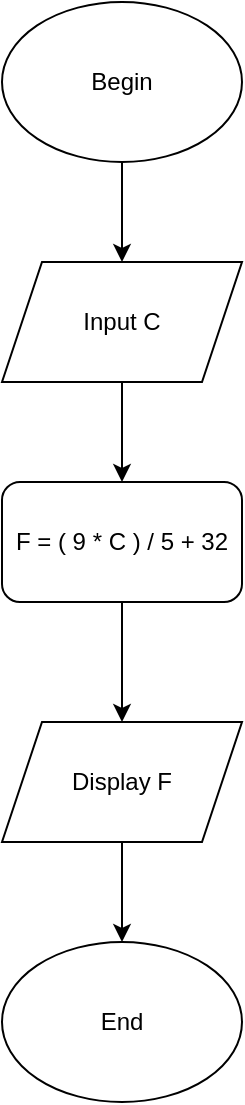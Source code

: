 <mxfile version="15.6.5" type="device" pages="6"><diagram id="C5RBs43oDa-KdzZeNtuy" name="Page-1"><mxGraphModel dx="1038" dy="585" grid="1" gridSize="10" guides="1" tooltips="1" connect="1" arrows="1" fold="1" page="1" pageScale="1" pageWidth="827" pageHeight="1169" math="0" shadow="0"><root><mxCell id="WIyWlLk6GJQsqaUBKTNV-0"/><mxCell id="WIyWlLk6GJQsqaUBKTNV-1" parent="WIyWlLk6GJQsqaUBKTNV-0"/><mxCell id="9GTMAwV6-kuohuKrWOSc-0" value="Begin" style="ellipse;whiteSpace=wrap;html=1;" parent="WIyWlLk6GJQsqaUBKTNV-1" vertex="1"><mxGeometry x="354" y="40" width="120" height="80" as="geometry"/></mxCell><mxCell id="9GTMAwV6-kuohuKrWOSc-3" value="" style="endArrow=classic;html=1;rounded=0;exitX=0.5;exitY=1;exitDx=0;exitDy=0;" parent="WIyWlLk6GJQsqaUBKTNV-1" source="9GTMAwV6-kuohuKrWOSc-0" edge="1"><mxGeometry width="50" height="50" relative="1" as="geometry"><mxPoint x="390" y="180" as="sourcePoint"/><mxPoint x="414" y="170" as="targetPoint"/></mxGeometry></mxCell><mxCell id="9GTMAwV6-kuohuKrWOSc-4" value="Input C" style="shape=parallelogram;perimeter=parallelogramPerimeter;whiteSpace=wrap;html=1;fixedSize=1;" parent="WIyWlLk6GJQsqaUBKTNV-1" vertex="1"><mxGeometry x="354" y="170" width="120" height="60" as="geometry"/></mxCell><mxCell id="9GTMAwV6-kuohuKrWOSc-5" value="F = ( 9 * C ) / 5 + 32" style="rounded=1;whiteSpace=wrap;html=1;" parent="WIyWlLk6GJQsqaUBKTNV-1" vertex="1"><mxGeometry x="354" y="280" width="120" height="60" as="geometry"/></mxCell><mxCell id="9GTMAwV6-kuohuKrWOSc-6" value="" style="endArrow=classic;html=1;rounded=0;exitX=0.5;exitY=1;exitDx=0;exitDy=0;entryX=0.5;entryY=0;entryDx=0;entryDy=0;" parent="WIyWlLk6GJQsqaUBKTNV-1" source="9GTMAwV6-kuohuKrWOSc-4" target="9GTMAwV6-kuohuKrWOSc-5" edge="1"><mxGeometry width="50" height="50" relative="1" as="geometry"><mxPoint x="424" y="130" as="sourcePoint"/><mxPoint x="424" y="180" as="targetPoint"/></mxGeometry></mxCell><mxCell id="9GTMAwV6-kuohuKrWOSc-7" value="" style="endArrow=classic;html=1;rounded=0;exitX=0.5;exitY=1;exitDx=0;exitDy=0;" parent="WIyWlLk6GJQsqaUBKTNV-1" source="9GTMAwV6-kuohuKrWOSc-5" edge="1"><mxGeometry width="50" height="50" relative="1" as="geometry"><mxPoint x="390" y="390" as="sourcePoint"/><mxPoint x="414" y="400" as="targetPoint"/></mxGeometry></mxCell><mxCell id="9GTMAwV6-kuohuKrWOSc-8" value="Display F" style="shape=parallelogram;perimeter=parallelogramPerimeter;whiteSpace=wrap;html=1;fixedSize=1;" parent="WIyWlLk6GJQsqaUBKTNV-1" vertex="1"><mxGeometry x="354" y="400" width="120" height="60" as="geometry"/></mxCell><mxCell id="9GTMAwV6-kuohuKrWOSc-9" value="End" style="ellipse;whiteSpace=wrap;html=1;" parent="WIyWlLk6GJQsqaUBKTNV-1" vertex="1"><mxGeometry x="354" y="510" width="120" height="80" as="geometry"/></mxCell><mxCell id="9GTMAwV6-kuohuKrWOSc-10" value="" style="endArrow=classic;html=1;rounded=0;exitX=0.5;exitY=1;exitDx=0;exitDy=0;entryX=0.5;entryY=0;entryDx=0;entryDy=0;" parent="WIyWlLk6GJQsqaUBKTNV-1" source="9GTMAwV6-kuohuKrWOSc-8" target="9GTMAwV6-kuohuKrWOSc-9" edge="1"><mxGeometry width="50" height="50" relative="1" as="geometry"><mxPoint x="400" y="520" as="sourcePoint"/><mxPoint x="450" y="470" as="targetPoint"/></mxGeometry></mxCell></root></mxGraphModel></diagram><diagram id="3W6qkwZcQA-bN4nhOahD" name="Page-2"><mxGraphModel dx="1038" dy="585" grid="1" gridSize="10" guides="1" tooltips="1" connect="1" arrows="1" fold="1" page="1" pageScale="1" pageWidth="827" pageHeight="1169" math="0" shadow="0"><root><mxCell id="8eZS1Bk-R-xG7lUjU1qA-0"/><mxCell id="8eZS1Bk-R-xG7lUjU1qA-1" parent="8eZS1Bk-R-xG7lUjU1qA-0"/><mxCell id="8eZS1Bk-R-xG7lUjU1qA-2" value="Begin" style="ellipse;whiteSpace=wrap;html=1;" parent="8eZS1Bk-R-xG7lUjU1qA-1" vertex="1"><mxGeometry x="354" y="10" width="120" height="80" as="geometry"/></mxCell><mxCell id="8eZS1Bk-R-xG7lUjU1qA-3" value="" style="endArrow=classic;html=1;rounded=0;exitX=0.5;exitY=1;exitDx=0;exitDy=0;" parent="8eZS1Bk-R-xG7lUjU1qA-1" source="8eZS1Bk-R-xG7lUjU1qA-2" edge="1"><mxGeometry width="50" height="50" relative="1" as="geometry"><mxPoint x="390" y="140" as="sourcePoint"/><mxPoint x="414" y="120" as="targetPoint"/></mxGeometry></mxCell><mxCell id="8eZS1Bk-R-xG7lUjU1qA-4" value="Input N số ngẫu nhiên từ 0 - 9" style="shape=parallelogram;perimeter=parallelogramPerimeter;whiteSpace=wrap;html=1;fixedSize=1;" parent="8eZS1Bk-R-xG7lUjU1qA-1" vertex="1"><mxGeometry x="311" y="120" width="206" height="60" as="geometry"/></mxCell><mxCell id="8eZS1Bk-R-xG7lUjU1qA-5" value="Input M" style="shape=parallelogram;perimeter=parallelogramPerimeter;whiteSpace=wrap;html=1;fixedSize=1;" parent="8eZS1Bk-R-xG7lUjU1qA-1" vertex="1"><mxGeometry x="354" y="220" width="120" height="60" as="geometry"/></mxCell><mxCell id="8eZS1Bk-R-xG7lUjU1qA-6" value="" style="endArrow=classic;html=1;rounded=0;" parent="8eZS1Bk-R-xG7lUjU1qA-1" source="8eZS1Bk-R-xG7lUjU1qA-4" edge="1"><mxGeometry width="50" height="50" relative="1" as="geometry"><mxPoint x="414" y="240" as="sourcePoint"/><mxPoint x="414" y="220" as="targetPoint"/></mxGeometry></mxCell><mxCell id="8eZS1Bk-R-xG7lUjU1qA-7" value="" style="endArrow=classic;html=1;rounded=0;exitX=0.5;exitY=1;exitDx=0;exitDy=0;" parent="8eZS1Bk-R-xG7lUjU1qA-1" source="8eZS1Bk-R-xG7lUjU1qA-5" edge="1"><mxGeometry width="50" height="50" relative="1" as="geometry"><mxPoint x="390" y="330" as="sourcePoint"/><mxPoint x="414" y="320" as="targetPoint"/></mxGeometry></mxCell><mxCell id="8eZS1Bk-R-xG7lUjU1qA-17" value="" style="edgeStyle=orthogonalEdgeStyle;rounded=0;orthogonalLoop=1;jettySize=auto;html=1;" parent="8eZS1Bk-R-xG7lUjU1qA-1" source="8eZS1Bk-R-xG7lUjU1qA-10" target="8eZS1Bk-R-xG7lUjU1qA-13" edge="1"><mxGeometry relative="1" as="geometry"/></mxCell><mxCell id="8eZS1Bk-R-xG7lUjU1qA-10" value="N=M" style="html=1;whiteSpace=wrap;aspect=fixed;shape=isoRectangle;" parent="8eZS1Bk-R-xG7lUjU1qA-1" vertex="1"><mxGeometry x="339" y="320" width="150" height="90" as="geometry"/></mxCell><mxCell id="8eZS1Bk-R-xG7lUjU1qA-13" value="Yes" style="text;html=1;strokeColor=none;fillColor=none;align=center;verticalAlign=middle;whiteSpace=wrap;rounded=0;" parent="8eZS1Bk-R-xG7lUjU1qA-1" vertex="1"><mxGeometry x="240" y="340" width="79" height="20" as="geometry"/></mxCell><mxCell id="8eZS1Bk-R-xG7lUjU1qA-14" value="No" style="text;html=1;strokeColor=none;fillColor=none;align=center;verticalAlign=middle;whiteSpace=wrap;rounded=0;" parent="8eZS1Bk-R-xG7lUjU1qA-1" vertex="1"><mxGeometry x="517" y="340" width="90" height="20" as="geometry"/></mxCell><mxCell id="8eZS1Bk-R-xG7lUjU1qA-15" value="" style="endArrow=classic;html=1;rounded=0;exitX=-0.023;exitY=0.504;exitDx=0;exitDy=0;exitPerimeter=0;" parent="8eZS1Bk-R-xG7lUjU1qA-1" source="8eZS1Bk-R-xG7lUjU1qA-10" edge="1"><mxGeometry width="50" height="50" relative="1" as="geometry"><mxPoint x="390" y="400" as="sourcePoint"/><mxPoint x="200" y="480" as="targetPoint"/><Array as="points"><mxPoint x="200" y="365"/></Array></mxGeometry></mxCell><mxCell id="8eZS1Bk-R-xG7lUjU1qA-16" value="" style="endArrow=classic;html=1;rounded=0;exitX=1.007;exitY=0.504;exitDx=0;exitDy=0;exitPerimeter=0;" parent="8eZS1Bk-R-xG7lUjU1qA-1" source="8eZS1Bk-R-xG7lUjU1qA-10" edge="1"><mxGeometry width="50" height="50" relative="1" as="geometry"><mxPoint x="645.55" y="360.36" as="sourcePoint"/><mxPoint x="600" y="480" as="targetPoint"/><Array as="points"><mxPoint x="600" y="365"/></Array></mxGeometry></mxCell><mxCell id="8eZS1Bk-R-xG7lUjU1qA-18" value="Output &quot;Đúng&quot;" style="shape=parallelogram;perimeter=parallelogramPerimeter;whiteSpace=wrap;html=1;fixedSize=1;" parent="8eZS1Bk-R-xG7lUjU1qA-1" vertex="1"><mxGeometry x="140" y="480" width="120" height="60" as="geometry"/></mxCell><mxCell id="8eZS1Bk-R-xG7lUjU1qA-19" value="Output &quot;Sai&quot;" style="shape=parallelogram;perimeter=parallelogramPerimeter;whiteSpace=wrap;html=1;fixedSize=1;" parent="8eZS1Bk-R-xG7lUjU1qA-1" vertex="1"><mxGeometry x="540" y="480" width="120" height="60" as="geometry"/></mxCell><mxCell id="8eZS1Bk-R-xG7lUjU1qA-22" value="End" style="ellipse;whiteSpace=wrap;html=1;" parent="8eZS1Bk-R-xG7lUjU1qA-1" vertex="1"><mxGeometry x="354" y="680" width="120" height="80" as="geometry"/></mxCell><mxCell id="8eZS1Bk-R-xG7lUjU1qA-23" value="" style="endArrow=none;html=1;rounded=0;exitX=0.5;exitY=1;exitDx=0;exitDy=0;entryX=0.5;entryY=1;entryDx=0;entryDy=0;" parent="8eZS1Bk-R-xG7lUjU1qA-1" source="8eZS1Bk-R-xG7lUjU1qA-19" target="8eZS1Bk-R-xG7lUjU1qA-18" edge="1"><mxGeometry width="50" height="50" relative="1" as="geometry"><mxPoint x="580" y="550" as="sourcePoint"/><mxPoint x="200" y="640" as="targetPoint"/><Array as="points"><mxPoint x="600" y="640"/><mxPoint x="200" y="640"/></Array></mxGeometry></mxCell><mxCell id="8eZS1Bk-R-xG7lUjU1qA-24" value="" style="endArrow=classic;html=1;rounded=0;entryX=0.5;entryY=0;entryDx=0;entryDy=0;" parent="8eZS1Bk-R-xG7lUjU1qA-1" target="8eZS1Bk-R-xG7lUjU1qA-22" edge="1"><mxGeometry width="50" height="50" relative="1" as="geometry"><mxPoint x="414" y="640" as="sourcePoint"/><mxPoint x="440" y="550" as="targetPoint"/></mxGeometry></mxCell></root></mxGraphModel></diagram><diagram id="ci1ij_1gnVZno0qJiwit" name="điểm trung bình"><mxGraphModel dx="1038" dy="547" grid="1" gridSize="10" guides="1" tooltips="1" connect="1" arrows="1" fold="1" page="1" pageScale="1" pageWidth="827" pageHeight="1169" math="0" shadow="0"><root><mxCell id="wWQWM7IQNFx8c75ZQxqG-0"/><mxCell id="wWQWM7IQNFx8c75ZQxqG-1" parent="wWQWM7IQNFx8c75ZQxqG-0"/><mxCell id="wWQWM7IQNFx8c75ZQxqG-2" value="Begin" style="ellipse;whiteSpace=wrap;html=1;" vertex="1" parent="wWQWM7IQNFx8c75ZQxqG-1"><mxGeometry x="354" width="120" height="80" as="geometry"/></mxCell><mxCell id="wWQWM7IQNFx8c75ZQxqG-3" value="" style="endArrow=classic;html=1;rounded=0;exitX=0.5;exitY=1;exitDx=0;exitDy=0;" edge="1" parent="wWQWM7IQNFx8c75ZQxqG-1" source="wWQWM7IQNFx8c75ZQxqG-2"><mxGeometry width="50" height="50" relative="1" as="geometry"><mxPoint x="390" y="130" as="sourcePoint"/><mxPoint x="414" y="120" as="targetPoint"/></mxGeometry></mxCell><mxCell id="2rG0R4YYRfh5v-uUz4X0-0" value="Input T" style="shape=parallelogram;perimeter=parallelogramPerimeter;whiteSpace=wrap;html=1;fixedSize=1;" vertex="1" parent="wWQWM7IQNFx8c75ZQxqG-1"><mxGeometry x="354" y="120" width="120" height="60" as="geometry"/></mxCell><mxCell id="2rG0R4YYRfh5v-uUz4X0-1" value="" style="endArrow=classic;html=1;rounded=0;exitX=0.5;exitY=1;exitDx=0;exitDy=0;" edge="1" parent="wWQWM7IQNFx8c75ZQxqG-1" source="2rG0R4YYRfh5v-uUz4X0-0"><mxGeometry width="50" height="50" relative="1" as="geometry"><mxPoint x="390" y="230" as="sourcePoint"/><mxPoint x="414" y="220" as="targetPoint"/></mxGeometry></mxCell><mxCell id="2rG0R4YYRfh5v-uUz4X0-2" value="Input L" style="shape=parallelogram;perimeter=parallelogramPerimeter;whiteSpace=wrap;html=1;fixedSize=1;" vertex="1" parent="wWQWM7IQNFx8c75ZQxqG-1"><mxGeometry x="354" y="220" width="120" height="60" as="geometry"/></mxCell><mxCell id="2rG0R4YYRfh5v-uUz4X0-3" value="" style="endArrow=classic;html=1;rounded=0;exitX=0.5;exitY=1;exitDx=0;exitDy=0;" edge="1" parent="wWQWM7IQNFx8c75ZQxqG-1" source="2rG0R4YYRfh5v-uUz4X0-2"><mxGeometry width="50" height="50" relative="1" as="geometry"><mxPoint x="390" y="330" as="sourcePoint"/><mxPoint x="414" y="320" as="targetPoint"/></mxGeometry></mxCell><mxCell id="2rG0R4YYRfh5v-uUz4X0-4" value="Input H" style="shape=parallelogram;perimeter=parallelogramPerimeter;whiteSpace=wrap;html=1;fixedSize=1;" vertex="1" parent="wWQWM7IQNFx8c75ZQxqG-1"><mxGeometry x="354" y="320" width="120" height="60" as="geometry"/></mxCell><mxCell id="2rG0R4YYRfh5v-uUz4X0-5" value="TB = (T + L + H)&amp;nbsp; / 3" style="rounded=1;whiteSpace=wrap;html=1;" vertex="1" parent="wWQWM7IQNFx8c75ZQxqG-1"><mxGeometry x="354" y="420" width="120" height="60" as="geometry"/></mxCell><mxCell id="Dc8CRcfWTlIQFFmBA7Ru-0" value="" style="endArrow=classic;html=1;rounded=0;" edge="1" parent="wWQWM7IQNFx8c75ZQxqG-1" source="2rG0R4YYRfh5v-uUz4X0-4"><mxGeometry width="50" height="50" relative="1" as="geometry"><mxPoint x="414" y="430" as="sourcePoint"/><mxPoint x="414" y="420" as="targetPoint"/></mxGeometry></mxCell><mxCell id="Dc8CRcfWTlIQFFmBA7Ru-3" style="edgeStyle=orthogonalEdgeStyle;rounded=0;orthogonalLoop=1;jettySize=auto;html=1;exitX=0.5;exitY=0;exitDx=0;exitDy=0;" edge="1" parent="wWQWM7IQNFx8c75ZQxqG-1" source="Dc8CRcfWTlIQFFmBA7Ru-1"><mxGeometry relative="1" as="geometry"><mxPoint x="414" y="520" as="targetPoint"/></mxGeometry></mxCell><mxCell id="Dc8CRcfWTlIQFFmBA7Ru-1" value="Display TB" style="shape=parallelogram;perimeter=parallelogramPerimeter;whiteSpace=wrap;html=1;fixedSize=1;" vertex="1" parent="wWQWM7IQNFx8c75ZQxqG-1"><mxGeometry x="354" y="520" width="120" height="60" as="geometry"/></mxCell><mxCell id="Dc8CRcfWTlIQFFmBA7Ru-2" value="" style="endArrow=classic;html=1;rounded=0;" edge="1" parent="wWQWM7IQNFx8c75ZQxqG-1" source="2rG0R4YYRfh5v-uUz4X0-5"><mxGeometry width="50" height="50" relative="1" as="geometry"><mxPoint x="414" y="530" as="sourcePoint"/><mxPoint x="414" y="520" as="targetPoint"/></mxGeometry></mxCell><mxCell id="Dc8CRcfWTlIQFFmBA7Ru-4" value="Output TB" style="shape=parallelogram;perimeter=parallelogramPerimeter;whiteSpace=wrap;html=1;fixedSize=1;" vertex="1" parent="wWQWM7IQNFx8c75ZQxqG-1"><mxGeometry x="354" y="610" width="120" height="60" as="geometry"/></mxCell><mxCell id="Dc8CRcfWTlIQFFmBA7Ru-5" value="" style="endArrow=classic;html=1;rounded=0;" edge="1" parent="wWQWM7IQNFx8c75ZQxqG-1" source="Dc8CRcfWTlIQFFmBA7Ru-1"><mxGeometry width="50" height="50" relative="1" as="geometry"><mxPoint x="414" y="630" as="sourcePoint"/><mxPoint x="414" y="610" as="targetPoint"/></mxGeometry></mxCell><mxCell id="Dc8CRcfWTlIQFFmBA7Ru-6" value="" style="endArrow=classic;html=1;rounded=0;" edge="1" parent="wWQWM7IQNFx8c75ZQxqG-1" source="Dc8CRcfWTlIQFFmBA7Ru-4"><mxGeometry width="50" height="50" relative="1" as="geometry"><mxPoint x="414" y="720" as="sourcePoint"/><mxPoint x="414" y="710" as="targetPoint"/></mxGeometry></mxCell><mxCell id="Dc8CRcfWTlIQFFmBA7Ru-7" value="End" style="ellipse;whiteSpace=wrap;html=1;" vertex="1" parent="wWQWM7IQNFx8c75ZQxqG-1"><mxGeometry x="354" y="710" width="120" height="80" as="geometry"/></mxCell></root></mxGraphModel></diagram><diagram id="vCnD4NM7VonRDbk_6Syv" name="quy đổi vnd"><mxGraphModel dx="1038" dy="547" grid="1" gridSize="10" guides="1" tooltips="1" connect="1" arrows="1" fold="1" page="1" pageScale="1" pageWidth="827" pageHeight="1169" math="0" shadow="0"><root><mxCell id="iXCCb-1sTLqB4IGr9Bwq-0"/><mxCell id="iXCCb-1sTLqB4IGr9Bwq-1" parent="iXCCb-1sTLqB4IGr9Bwq-0"/><mxCell id="bLgen_r7q_hlsfhIGt_q-0" value="Begin" style="ellipse;whiteSpace=wrap;html=1;" vertex="1" parent="iXCCb-1sTLqB4IGr9Bwq-1"><mxGeometry x="380" width="120" height="80" as="geometry"/></mxCell><mxCell id="bLgen_r7q_hlsfhIGt_q-1" value="" style="endArrow=classic;html=1;rounded=0;" edge="1" parent="iXCCb-1sTLqB4IGr9Bwq-1" source="bLgen_r7q_hlsfhIGt_q-0"><mxGeometry width="50" height="50" relative="1" as="geometry"><mxPoint x="440" y="130" as="sourcePoint"/><mxPoint x="440" y="120" as="targetPoint"/></mxGeometry></mxCell><mxCell id="bLgen_r7q_hlsfhIGt_q-2" value="Input N" style="shape=parallelogram;perimeter=parallelogramPerimeter;whiteSpace=wrap;html=1;fixedSize=1;" vertex="1" parent="iXCCb-1sTLqB4IGr9Bwq-1"><mxGeometry x="380" y="120" width="120" height="60" as="geometry"/></mxCell><mxCell id="bLgen_r7q_hlsfhIGt_q-3" value="" style="endArrow=classic;html=1;rounded=0;" edge="1" parent="iXCCb-1sTLqB4IGr9Bwq-1" source="bLgen_r7q_hlsfhIGt_q-2"><mxGeometry width="50" height="50" relative="1" as="geometry"><mxPoint x="440" y="230" as="sourcePoint"/><mxPoint x="440" y="220" as="targetPoint"/></mxGeometry></mxCell><mxCell id="IwOrEG_8rkkWPm3CWF0I-0" value="M = N * 23000" style="rounded=1;whiteSpace=wrap;html=1;" vertex="1" parent="iXCCb-1sTLqB4IGr9Bwq-1"><mxGeometry x="380" y="210" width="120" height="60" as="geometry"/></mxCell><mxCell id="ipjbRF5G5Cvt1QS9z9EF-0" value="" style="endArrow=classic;html=1;rounded=0;" edge="1" parent="iXCCb-1sTLqB4IGr9Bwq-1" source="IwOrEG_8rkkWPm3CWF0I-0"><mxGeometry width="50" height="50" relative="1" as="geometry"><mxPoint x="440" y="320" as="sourcePoint"/><mxPoint x="440" y="310" as="targetPoint"/></mxGeometry></mxCell><mxCell id="ipjbRF5G5Cvt1QS9z9EF-1" value="Display M" style="shape=parallelogram;perimeter=parallelogramPerimeter;whiteSpace=wrap;html=1;fixedSize=1;" vertex="1" parent="iXCCb-1sTLqB4IGr9Bwq-1"><mxGeometry x="380" y="310" width="120" height="60" as="geometry"/></mxCell><mxCell id="DPWLEx6SxIuwPz48Nkx7-0" value="" style="endArrow=classic;html=1;rounded=0;" edge="1" parent="iXCCb-1sTLqB4IGr9Bwq-1" source="ipjbRF5G5Cvt1QS9z9EF-1"><mxGeometry width="50" height="50" relative="1" as="geometry"><mxPoint x="440" y="420" as="sourcePoint"/><mxPoint x="440" y="410" as="targetPoint"/></mxGeometry></mxCell><mxCell id="DPWLEx6SxIuwPz48Nkx7-1" value="Output &quot;VND&quot;" style="shape=parallelogram;perimeter=parallelogramPerimeter;whiteSpace=wrap;html=1;fixedSize=1;" vertex="1" parent="iXCCb-1sTLqB4IGr9Bwq-1"><mxGeometry x="380" y="400" width="120" height="60" as="geometry"/></mxCell><mxCell id="DPWLEx6SxIuwPz48Nkx7-2" value="" style="endArrow=classic;html=1;rounded=0;" edge="1" parent="iXCCb-1sTLqB4IGr9Bwq-1" source="DPWLEx6SxIuwPz48Nkx7-1"><mxGeometry width="50" height="50" relative="1" as="geometry"><mxPoint x="440" y="510" as="sourcePoint"/><mxPoint x="440" y="500" as="targetPoint"/></mxGeometry></mxCell><mxCell id="DPWLEx6SxIuwPz48Nkx7-3" value="End" style="ellipse;whiteSpace=wrap;html=1;" vertex="1" parent="iXCCb-1sTLqB4IGr9Bwq-1"><mxGeometry x="380" y="505" width="120" height="80" as="geometry"/></mxCell></root></mxGraphModel></diagram><diagram id="DHVGqHjkq-doNmp69x3K" name="giá trị lớn nhất trong 3 số"><mxGraphModel dx="1038" dy="547" grid="1" gridSize="10" guides="1" tooltips="1" connect="1" arrows="1" fold="1" page="1" pageScale="1" pageWidth="827" pageHeight="1169" math="0" shadow="0"><root><mxCell id="qTX0DjtfdPpwRV2jSJ6t-0"/><mxCell id="qTX0DjtfdPpwRV2jSJ6t-1" parent="qTX0DjtfdPpwRV2jSJ6t-0"/><mxCell id="qTX0DjtfdPpwRV2jSJ6t-2" value="Begin" style="ellipse;whiteSpace=wrap;html=1;" parent="qTX0DjtfdPpwRV2jSJ6t-1" vertex="1"><mxGeometry x="354" width="120" height="80" as="geometry"/></mxCell><mxCell id="qTX0DjtfdPpwRV2jSJ6t-3" value="" style="endArrow=classic;html=1;rounded=0;" parent="qTX0DjtfdPpwRV2jSJ6t-1" source="qTX0DjtfdPpwRV2jSJ6t-2" edge="1"><mxGeometry width="50" height="50" relative="1" as="geometry"><mxPoint x="414" y="130" as="sourcePoint"/><mxPoint x="414" y="120" as="targetPoint"/></mxGeometry></mxCell><mxCell id="qTX0DjtfdPpwRV2jSJ6t-7" value="" style="edgeStyle=orthogonalEdgeStyle;rounded=0;orthogonalLoop=1;jettySize=auto;html=1;" parent="qTX0DjtfdPpwRV2jSJ6t-1" source="qTX0DjtfdPpwRV2jSJ6t-4" target="qTX0DjtfdPpwRV2jSJ6t-6" edge="1"><mxGeometry relative="1" as="geometry"/></mxCell><mxCell id="qTX0DjtfdPpwRV2jSJ6t-4" value="Input A" style="shape=parallelogram;perimeter=parallelogramPerimeter;whiteSpace=wrap;html=1;fixedSize=1;" parent="qTX0DjtfdPpwRV2jSJ6t-1" vertex="1"><mxGeometry x="350" y="90" width="120" height="60" as="geometry"/></mxCell><mxCell id="qTX0DjtfdPpwRV2jSJ6t-9" value="" style="edgeStyle=orthogonalEdgeStyle;rounded=0;orthogonalLoop=1;jettySize=auto;html=1;" parent="qTX0DjtfdPpwRV2jSJ6t-1" source="qTX0DjtfdPpwRV2jSJ6t-6" target="qTX0DjtfdPpwRV2jSJ6t-8" edge="1"><mxGeometry relative="1" as="geometry"/></mxCell><mxCell id="qTX0DjtfdPpwRV2jSJ6t-6" value="Input B" style="shape=parallelogram;perimeter=parallelogramPerimeter;whiteSpace=wrap;html=1;fixedSize=1;" parent="qTX0DjtfdPpwRV2jSJ6t-1" vertex="1"><mxGeometry x="350" y="180" width="120" height="60" as="geometry"/></mxCell><mxCell id="qTX0DjtfdPpwRV2jSJ6t-11" value="" style="edgeStyle=orthogonalEdgeStyle;rounded=0;orthogonalLoop=1;jettySize=auto;html=1;" parent="qTX0DjtfdPpwRV2jSJ6t-1" source="qTX0DjtfdPpwRV2jSJ6t-8" target="qTX0DjtfdPpwRV2jSJ6t-10" edge="1"><mxGeometry relative="1" as="geometry"/></mxCell><mxCell id="qTX0DjtfdPpwRV2jSJ6t-8" value="Input C" style="shape=parallelogram;perimeter=parallelogramPerimeter;whiteSpace=wrap;html=1;fixedSize=1;" parent="qTX0DjtfdPpwRV2jSJ6t-1" vertex="1"><mxGeometry x="350" y="270" width="120" height="60" as="geometry"/></mxCell><mxCell id="4-jvxgWFYmCkKQc7hzHP-1" value="" style="edgeStyle=orthogonalEdgeStyle;rounded=0;orthogonalLoop=1;jettySize=auto;html=1;" parent="qTX0DjtfdPpwRV2jSJ6t-1" source="qTX0DjtfdPpwRV2jSJ6t-10" edge="1"><mxGeometry relative="1" as="geometry"><mxPoint x="240" y="480" as="targetPoint"/></mxGeometry></mxCell><mxCell id="4-jvxgWFYmCkKQc7hzHP-5" value="" style="edgeStyle=orthogonalEdgeStyle;rounded=0;orthogonalLoop=1;jettySize=auto;html=1;" parent="qTX0DjtfdPpwRV2jSJ6t-1" source="qTX0DjtfdPpwRV2jSJ6t-10" target="4-jvxgWFYmCkKQc7hzHP-4" edge="1"><mxGeometry relative="1" as="geometry"/></mxCell><mxCell id="qTX0DjtfdPpwRV2jSJ6t-10" value="A &amp;gt; B AND A &amp;gt;C" style="rhombus;whiteSpace=wrap;html=1;" parent="qTX0DjtfdPpwRV2jSJ6t-1" vertex="1"><mxGeometry x="335" y="380" width="150" height="80" as="geometry"/></mxCell><mxCell id="4-jvxgWFYmCkKQc7hzHP-10" value="" style="edgeStyle=orthogonalEdgeStyle;rounded=0;orthogonalLoop=1;jettySize=auto;html=1;" parent="qTX0DjtfdPpwRV2jSJ6t-1" source="4-jvxgWFYmCkKQc7hzHP-4" target="4-jvxgWFYmCkKQc7hzHP-9" edge="1"><mxGeometry relative="1" as="geometry"/></mxCell><mxCell id="4-jvxgWFYmCkKQc7hzHP-14" value="" style="edgeStyle=orthogonalEdgeStyle;rounded=0;orthogonalLoop=1;jettySize=auto;html=1;" parent="qTX0DjtfdPpwRV2jSJ6t-1" source="4-jvxgWFYmCkKQc7hzHP-4" target="4-jvxgWFYmCkKQc7hzHP-13" edge="1"><mxGeometry relative="1" as="geometry"/></mxCell><mxCell id="4-jvxgWFYmCkKQc7hzHP-4" value="B &amp;gt; C" style="rhombus;whiteSpace=wrap;html=1;" parent="qTX0DjtfdPpwRV2jSJ6t-1" vertex="1"><mxGeometry x="580" y="380" width="150" height="80" as="geometry"/></mxCell><mxCell id="4-jvxgWFYmCkKQc7hzHP-8" value="" style="edgeStyle=orthogonalEdgeStyle;rounded=0;orthogonalLoop=1;jettySize=auto;html=1;" parent="qTX0DjtfdPpwRV2jSJ6t-1" source="4-jvxgWFYmCkKQc7hzHP-6" target="4-jvxgWFYmCkKQc7hzHP-7" edge="1"><mxGeometry relative="1" as="geometry"/></mxCell><mxCell id="4-jvxgWFYmCkKQc7hzHP-6" value="Display &quot;A lớn nhất&quot;" style="shape=parallelogram;perimeter=parallelogramPerimeter;whiteSpace=wrap;html=1;fixedSize=1;" parent="qTX0DjtfdPpwRV2jSJ6t-1" vertex="1"><mxGeometry x="160" y="480" width="160" height="60" as="geometry"/></mxCell><mxCell id="4-jvxgWFYmCkKQc7hzHP-7" value="END" style="ellipse;whiteSpace=wrap;html=1;" parent="qTX0DjtfdPpwRV2jSJ6t-1" vertex="1"><mxGeometry x="354" y="720" width="120" height="60" as="geometry"/></mxCell><mxCell id="4-jvxgWFYmCkKQc7hzHP-12" value="" style="edgeStyle=orthogonalEdgeStyle;rounded=0;orthogonalLoop=1;jettySize=auto;html=1;" parent="qTX0DjtfdPpwRV2jSJ6t-1" source="4-jvxgWFYmCkKQc7hzHP-9" target="4-jvxgWFYmCkKQc7hzHP-11" edge="1"><mxGeometry relative="1" as="geometry"><Array as="points"><mxPoint x="655" y="750"/></Array></mxGeometry></mxCell><mxCell id="4-jvxgWFYmCkKQc7hzHP-9" value="Display &quot;B lớn nhất&quot;" style="shape=parallelogram;perimeter=parallelogramPerimeter;whiteSpace=wrap;html=1;fixedSize=1;" parent="qTX0DjtfdPpwRV2jSJ6t-1" vertex="1"><mxGeometry x="567.5" y="540" width="175" height="60" as="geometry"/></mxCell><mxCell id="4-jvxgWFYmCkKQc7hzHP-11" value="" style="shape=waypoint;size=6;pointerEvents=1;points=[];fillColor=#ffffff;resizable=0;rotatable=0;perimeter=centerPerimeter;snapToPoint=1;" parent="qTX0DjtfdPpwRV2jSJ6t-1" vertex="1"><mxGeometry x="450" y="730" width="40" height="40" as="geometry"/></mxCell><mxCell id="4-jvxgWFYmCkKQc7hzHP-16" value="" style="edgeStyle=orthogonalEdgeStyle;rounded=0;orthogonalLoop=1;jettySize=auto;html=1;entryX=0.6;entryY=0.625;entryDx=0;entryDy=0;entryPerimeter=0;" parent="qTX0DjtfdPpwRV2jSJ6t-1" source="4-jvxgWFYmCkKQc7hzHP-13" target="4-jvxgWFYmCkKQc7hzHP-11" edge="1"><mxGeometry relative="1" as="geometry"><mxPoint x="872.5" y="530" as="targetPoint"/><Array as="points"><mxPoint x="880" y="750"/></Array></mxGeometry></mxCell><mxCell id="4-jvxgWFYmCkKQc7hzHP-13" value="Display &quot;C lớn nhất&quot;" style="shape=parallelogram;perimeter=parallelogramPerimeter;whiteSpace=wrap;html=1;fixedSize=1;" parent="qTX0DjtfdPpwRV2jSJ6t-1" vertex="1"><mxGeometry x="810" y="390" width="145" height="60" as="geometry"/></mxCell><mxCell id="4-jvxgWFYmCkKQc7hzHP-17" value="YES" style="text;html=1;strokeColor=none;fillColor=none;align=center;verticalAlign=middle;whiteSpace=wrap;rounded=0;" parent="qTX0DjtfdPpwRV2jSJ6t-1" vertex="1"><mxGeometry x="260" y="390" width="60" height="30" as="geometry"/></mxCell><mxCell id="4-jvxgWFYmCkKQc7hzHP-18" value="YES" style="text;html=1;strokeColor=none;fillColor=none;align=center;verticalAlign=middle;whiteSpace=wrap;rounded=0;" parent="qTX0DjtfdPpwRV2jSJ6t-1" vertex="1"><mxGeometry x="590" y="480" width="60" height="30" as="geometry"/></mxCell><mxCell id="4-jvxgWFYmCkKQc7hzHP-19" value="NO" style="text;html=1;strokeColor=none;fillColor=none;align=center;verticalAlign=middle;whiteSpace=wrap;rounded=0;" parent="qTX0DjtfdPpwRV2jSJ6t-1" vertex="1"><mxGeometry x="490" y="390" width="60" height="30" as="geometry"/></mxCell><mxCell id="4-jvxgWFYmCkKQc7hzHP-20" value="NO" style="text;html=1;strokeColor=none;fillColor=none;align=center;verticalAlign=middle;whiteSpace=wrap;rounded=0;" parent="qTX0DjtfdPpwRV2jSJ6t-1" vertex="1"><mxGeometry x="740" y="390" width="60" height="30" as="geometry"/></mxCell></root></mxGraphModel></diagram><diagram id="NukhzbA9XhLT5iQGCGYG" name="Page-6"><mxGraphModel dx="1038" dy="547" grid="1" gridSize="10" guides="1" tooltips="1" connect="1" arrows="1" fold="1" page="1" pageScale="1" pageWidth="827" pageHeight="1169" math="0" shadow="0"><root><mxCell id="b39bsH-bdzfmSU99gNDF-0"/><mxCell id="b39bsH-bdzfmSU99gNDF-1" parent="b39bsH-bdzfmSU99gNDF-0"/><mxCell id="Dc1iotaLVOSE2XJ_ctpb-2" value="" style="edgeStyle=orthogonalEdgeStyle;rounded=0;orthogonalLoop=1;jettySize=auto;html=1;" edge="1" parent="b39bsH-bdzfmSU99gNDF-1" source="Dc1iotaLVOSE2XJ_ctpb-0" target="Dc1iotaLVOSE2XJ_ctpb-1"><mxGeometry relative="1" as="geometry"/></mxCell><mxCell id="Dc1iotaLVOSE2XJ_ctpb-0" value="Begin" style="ellipse;whiteSpace=wrap;html=1;" vertex="1" parent="b39bsH-bdzfmSU99gNDF-1"><mxGeometry x="354" width="120" height="80" as="geometry"/></mxCell><mxCell id="Dc1iotaLVOSE2XJ_ctpb-4" value="" style="edgeStyle=orthogonalEdgeStyle;rounded=0;orthogonalLoop=1;jettySize=auto;html=1;" edge="1" parent="b39bsH-bdzfmSU99gNDF-1" source="Dc1iotaLVOSE2XJ_ctpb-1" target="Dc1iotaLVOSE2XJ_ctpb-3"><mxGeometry relative="1" as="geometry"/></mxCell><mxCell id="Dc1iotaLVOSE2XJ_ctpb-1" value="Input N" style="shape=parallelogram;perimeter=parallelogramPerimeter;whiteSpace=wrap;html=1;fixedSize=1;" vertex="1" parent="b39bsH-bdzfmSU99gNDF-1"><mxGeometry x="134" y="130" width="120" height="60" as="geometry"/></mxCell><mxCell id="Dc1iotaLVOSE2XJ_ctpb-6" value="" style="edgeStyle=orthogonalEdgeStyle;rounded=0;orthogonalLoop=1;jettySize=auto;html=1;" edge="1" parent="b39bsH-bdzfmSU99gNDF-1" source="Dc1iotaLVOSE2XJ_ctpb-3" target="Dc1iotaLVOSE2XJ_ctpb-5"><mxGeometry relative="1" as="geometry"/></mxCell><mxCell id="Dc1iotaLVOSE2XJ_ctpb-3" value="Input i = 1" style="shape=parallelogram;perimeter=parallelogramPerimeter;whiteSpace=wrap;html=1;fixedSize=1;" vertex="1" parent="b39bsH-bdzfmSU99gNDF-1"><mxGeometry x="134" y="230" width="120" height="60" as="geometry"/></mxCell><mxCell id="Dc1iotaLVOSE2XJ_ctpb-8" value="" style="edgeStyle=orthogonalEdgeStyle;rounded=0;orthogonalLoop=1;jettySize=auto;html=1;" edge="1" parent="b39bsH-bdzfmSU99gNDF-1" source="Dc1iotaLVOSE2XJ_ctpb-5" target="Dc1iotaLVOSE2XJ_ctpb-7"><mxGeometry relative="1" as="geometry"/></mxCell><mxCell id="Dc1iotaLVOSE2XJ_ctpb-5" value="while i&amp;nbsp; &amp;lt;= n" style="whiteSpace=wrap;html=1;" vertex="1" parent="b39bsH-bdzfmSU99gNDF-1"><mxGeometry x="134" y="370" width="120" height="60" as="geometry"/></mxCell><mxCell id="Dc1iotaLVOSE2XJ_ctpb-10" value="" style="edgeStyle=orthogonalEdgeStyle;rounded=0;orthogonalLoop=1;jettySize=auto;html=1;" edge="1" parent="b39bsH-bdzfmSU99gNDF-1" source="Dc1iotaLVOSE2XJ_ctpb-7" target="Dc1iotaLVOSE2XJ_ctpb-9"><mxGeometry relative="1" as="geometry"/></mxCell><mxCell id="Dc1iotaLVOSE2XJ_ctpb-12" value="" style="edgeStyle=orthogonalEdgeStyle;rounded=0;orthogonalLoop=1;jettySize=auto;html=1;exitX=0;exitY=0.5;exitDx=0;exitDy=0;" edge="1" parent="b39bsH-bdzfmSU99gNDF-1" source="Dc1iotaLVOSE2XJ_ctpb-9" target="Dc1iotaLVOSE2XJ_ctpb-11"><mxGeometry relative="1" as="geometry"/></mxCell><mxCell id="Dc1iotaLVOSE2XJ_ctpb-7" value="input ai" style="shape=parallelogram;perimeter=parallelogramPerimeter;whiteSpace=wrap;html=1;fixedSize=1;" vertex="1" parent="b39bsH-bdzfmSU99gNDF-1"><mxGeometry x="134" y="510" width="120" height="60" as="geometry"/></mxCell><mxCell id="Dc1iotaLVOSE2XJ_ctpb-9" value="i = i + 1" style="shape=parallelogram;perimeter=parallelogramPerimeter;whiteSpace=wrap;html=1;fixedSize=1;" vertex="1" parent="b39bsH-bdzfmSU99gNDF-1"><mxGeometry x="134" y="650" width="120" height="60" as="geometry"/></mxCell><mxCell id="Dc1iotaLVOSE2XJ_ctpb-13" value="" style="edgeStyle=orthogonalEdgeStyle;rounded=0;orthogonalLoop=1;jettySize=auto;html=1;" edge="1" parent="b39bsH-bdzfmSU99gNDF-1" source="Dc1iotaLVOSE2XJ_ctpb-11" target="Dc1iotaLVOSE2XJ_ctpb-5"><mxGeometry relative="1" as="geometry"/></mxCell><mxCell id="Dc1iotaLVOSE2XJ_ctpb-11" value="" style="shape=waypoint;size=6;pointerEvents=1;points=[];fillColor=#ffffff;resizable=0;rotatable=0;perimeter=centerPerimeter;snapToPoint=1;" vertex="1" parent="b39bsH-bdzfmSU99gNDF-1"><mxGeometry x="20" y="380" width="40" height="40" as="geometry"/></mxCell></root></mxGraphModel></diagram></mxfile>